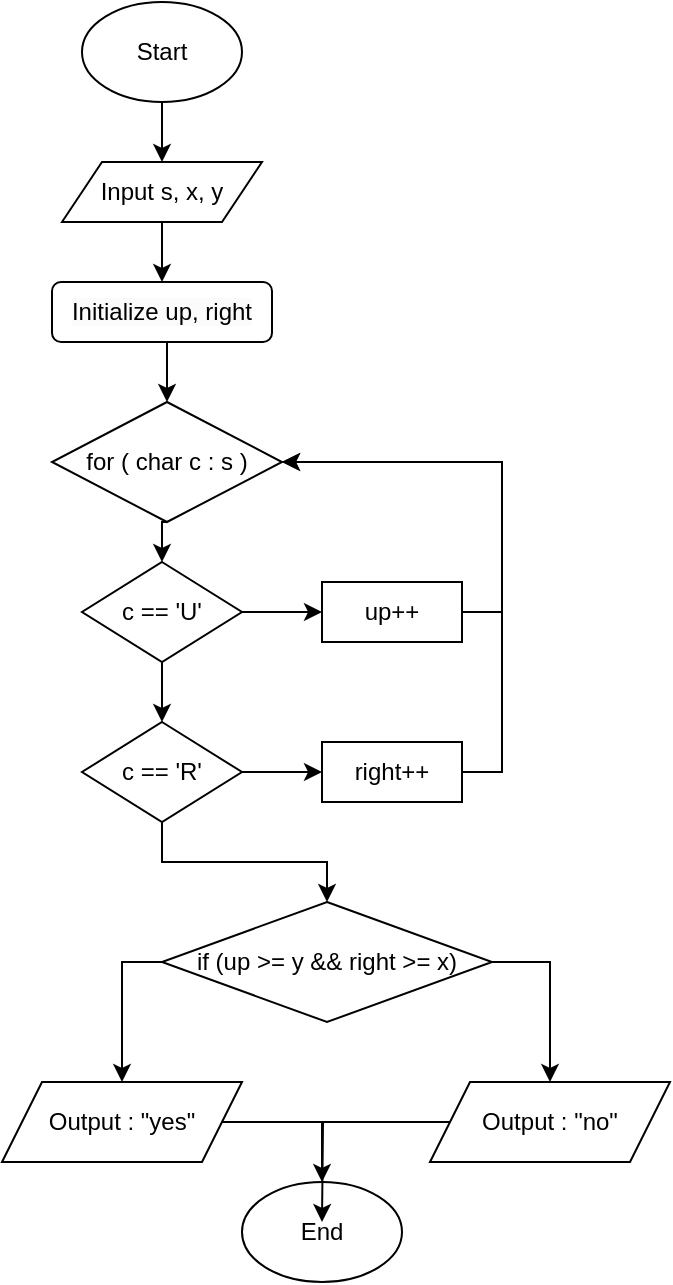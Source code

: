 <mxfile version="24.9.1">
  <diagram name="Сторінка-1" id="WG7Ue9zAL-weg55wsf1G">
    <mxGraphModel dx="1680" dy="743" grid="1" gridSize="10" guides="1" tooltips="1" connect="1" arrows="1" fold="1" page="1" pageScale="1" pageWidth="827" pageHeight="1169" math="0" shadow="0">
      <root>
        <mxCell id="0" />
        <mxCell id="1" parent="0" />
        <mxCell id="dng1M8JYbMJ5DtCI-p1E-4" value="" style="edgeStyle=orthogonalEdgeStyle;rounded=0;orthogonalLoop=1;jettySize=auto;html=1;" edge="1" parent="1" source="dng1M8JYbMJ5DtCI-p1E-1" target="dng1M8JYbMJ5DtCI-p1E-3">
          <mxGeometry relative="1" as="geometry" />
        </mxCell>
        <mxCell id="dng1M8JYbMJ5DtCI-p1E-1" value="Start" style="ellipse;whiteSpace=wrap;html=1;" vertex="1" parent="1">
          <mxGeometry x="120" y="40" width="80" height="50" as="geometry" />
        </mxCell>
        <mxCell id="dng1M8JYbMJ5DtCI-p1E-2" value="End" style="ellipse;whiteSpace=wrap;html=1;" vertex="1" parent="1">
          <mxGeometry x="200" y="630" width="80" height="50" as="geometry" />
        </mxCell>
        <mxCell id="dng1M8JYbMJ5DtCI-p1E-7" value="" style="edgeStyle=orthogonalEdgeStyle;rounded=0;orthogonalLoop=1;jettySize=auto;html=1;" edge="1" parent="1" source="dng1M8JYbMJ5DtCI-p1E-3" target="dng1M8JYbMJ5DtCI-p1E-6">
          <mxGeometry relative="1" as="geometry" />
        </mxCell>
        <mxCell id="dng1M8JYbMJ5DtCI-p1E-3" value="Input s, x, y" style="shape=parallelogram;perimeter=parallelogramPerimeter;whiteSpace=wrap;html=1;fixedSize=1;" vertex="1" parent="1">
          <mxGeometry x="110" y="120" width="100" height="30" as="geometry" />
        </mxCell>
        <mxCell id="dng1M8JYbMJ5DtCI-p1E-12" style="edgeStyle=orthogonalEdgeStyle;rounded=0;orthogonalLoop=1;jettySize=auto;html=1;exitX=0.5;exitY=1;exitDx=0;exitDy=0;entryX=0.5;entryY=0;entryDx=0;entryDy=0;" edge="1" parent="1" source="dng1M8JYbMJ5DtCI-p1E-6" target="dng1M8JYbMJ5DtCI-p1E-8">
          <mxGeometry relative="1" as="geometry" />
        </mxCell>
        <mxCell id="dng1M8JYbMJ5DtCI-p1E-6" value="&lt;span style=&quot;color: rgb(0, 0, 0); font-family: Helvetica; font-size: 12px; font-style: normal; font-variant-ligatures: normal; font-variant-caps: normal; font-weight: 400; letter-spacing: normal; orphans: 2; text-align: center; text-indent: 0px; text-transform: none; widows: 2; word-spacing: 0px; -webkit-text-stroke-width: 0px; white-space: normal; background-color: rgb(251, 251, 251); text-decoration-thickness: initial; text-decoration-style: initial; text-decoration-color: initial; display: inline !important; float: none;&quot;&gt;Initialize up, right&lt;/span&gt;" style="rounded=1;whiteSpace=wrap;html=1;" vertex="1" parent="1">
          <mxGeometry x="105" y="180" width="110" height="30" as="geometry" />
        </mxCell>
        <mxCell id="dng1M8JYbMJ5DtCI-p1E-13" style="edgeStyle=orthogonalEdgeStyle;rounded=0;orthogonalLoop=1;jettySize=auto;html=1;exitX=0.5;exitY=1;exitDx=0;exitDy=0;entryX=0.5;entryY=0;entryDx=0;entryDy=0;" edge="1" parent="1" source="dng1M8JYbMJ5DtCI-p1E-8" target="dng1M8JYbMJ5DtCI-p1E-9">
          <mxGeometry relative="1" as="geometry" />
        </mxCell>
        <mxCell id="dng1M8JYbMJ5DtCI-p1E-8" value="for ( char c : s )" style="rhombus;whiteSpace=wrap;html=1;" vertex="1" parent="1">
          <mxGeometry x="105" y="240" width="115" height="60" as="geometry" />
        </mxCell>
        <mxCell id="dng1M8JYbMJ5DtCI-p1E-14" style="edgeStyle=orthogonalEdgeStyle;rounded=0;orthogonalLoop=1;jettySize=auto;html=1;exitX=0.5;exitY=1;exitDx=0;exitDy=0;entryX=0.5;entryY=0;entryDx=0;entryDy=0;" edge="1" parent="1" source="dng1M8JYbMJ5DtCI-p1E-9" target="dng1M8JYbMJ5DtCI-p1E-10">
          <mxGeometry relative="1" as="geometry" />
        </mxCell>
        <mxCell id="dng1M8JYbMJ5DtCI-p1E-17" style="edgeStyle=orthogonalEdgeStyle;rounded=0;orthogonalLoop=1;jettySize=auto;html=1;exitX=1;exitY=0.5;exitDx=0;exitDy=0;entryX=0;entryY=0.5;entryDx=0;entryDy=0;" edge="1" parent="1" source="dng1M8JYbMJ5DtCI-p1E-9" target="dng1M8JYbMJ5DtCI-p1E-15">
          <mxGeometry relative="1" as="geometry" />
        </mxCell>
        <mxCell id="dng1M8JYbMJ5DtCI-p1E-9" value="c == &#39;U&#39;" style="rhombus;whiteSpace=wrap;html=1;" vertex="1" parent="1">
          <mxGeometry x="120" y="320" width="80" height="50" as="geometry" />
        </mxCell>
        <mxCell id="dng1M8JYbMJ5DtCI-p1E-18" style="edgeStyle=orthogonalEdgeStyle;rounded=0;orthogonalLoop=1;jettySize=auto;html=1;exitX=1;exitY=0.5;exitDx=0;exitDy=0;" edge="1" parent="1" source="dng1M8JYbMJ5DtCI-p1E-10" target="dng1M8JYbMJ5DtCI-p1E-16">
          <mxGeometry relative="1" as="geometry" />
        </mxCell>
        <mxCell id="dng1M8JYbMJ5DtCI-p1E-22" value="" style="edgeStyle=orthogonalEdgeStyle;rounded=0;orthogonalLoop=1;jettySize=auto;html=1;" edge="1" parent="1" source="dng1M8JYbMJ5DtCI-p1E-10" target="dng1M8JYbMJ5DtCI-p1E-21">
          <mxGeometry relative="1" as="geometry" />
        </mxCell>
        <mxCell id="dng1M8JYbMJ5DtCI-p1E-10" value="c == &#39;R&#39;" style="rhombus;whiteSpace=wrap;html=1;" vertex="1" parent="1">
          <mxGeometry x="120" y="400" width="80" height="50" as="geometry" />
        </mxCell>
        <mxCell id="dng1M8JYbMJ5DtCI-p1E-19" style="edgeStyle=orthogonalEdgeStyle;rounded=0;orthogonalLoop=1;jettySize=auto;html=1;exitX=1;exitY=0.5;exitDx=0;exitDy=0;entryX=1;entryY=0.5;entryDx=0;entryDy=0;" edge="1" parent="1" source="dng1M8JYbMJ5DtCI-p1E-15" target="dng1M8JYbMJ5DtCI-p1E-8">
          <mxGeometry relative="1" as="geometry" />
        </mxCell>
        <mxCell id="dng1M8JYbMJ5DtCI-p1E-15" value="up++" style="rounded=0;whiteSpace=wrap;html=1;" vertex="1" parent="1">
          <mxGeometry x="240" y="330" width="70" height="30" as="geometry" />
        </mxCell>
        <mxCell id="dng1M8JYbMJ5DtCI-p1E-20" style="edgeStyle=orthogonalEdgeStyle;rounded=0;orthogonalLoop=1;jettySize=auto;html=1;exitX=1;exitY=0.5;exitDx=0;exitDy=0;" edge="1" parent="1" source="dng1M8JYbMJ5DtCI-p1E-16">
          <mxGeometry relative="1" as="geometry">
            <mxPoint x="220" y="270" as="targetPoint" />
            <Array as="points">
              <mxPoint x="330" y="425" />
              <mxPoint x="330" y="270" />
            </Array>
          </mxGeometry>
        </mxCell>
        <mxCell id="dng1M8JYbMJ5DtCI-p1E-16" value="right++" style="rounded=0;whiteSpace=wrap;html=1;" vertex="1" parent="1">
          <mxGeometry x="240" y="410" width="70" height="30" as="geometry" />
        </mxCell>
        <mxCell id="dng1M8JYbMJ5DtCI-p1E-25" style="edgeStyle=orthogonalEdgeStyle;rounded=0;orthogonalLoop=1;jettySize=auto;html=1;exitX=0;exitY=0.5;exitDx=0;exitDy=0;" edge="1" parent="1" source="dng1M8JYbMJ5DtCI-p1E-21" target="dng1M8JYbMJ5DtCI-p1E-23">
          <mxGeometry relative="1" as="geometry" />
        </mxCell>
        <mxCell id="dng1M8JYbMJ5DtCI-p1E-26" style="edgeStyle=orthogonalEdgeStyle;rounded=0;orthogonalLoop=1;jettySize=auto;html=1;exitX=1;exitY=0.5;exitDx=0;exitDy=0;" edge="1" parent="1" source="dng1M8JYbMJ5DtCI-p1E-21" target="dng1M8JYbMJ5DtCI-p1E-24">
          <mxGeometry relative="1" as="geometry" />
        </mxCell>
        <mxCell id="dng1M8JYbMJ5DtCI-p1E-21" value="if (up &amp;gt;= y &amp;amp;&amp;amp; right &amp;gt;= x)" style="rhombus;whiteSpace=wrap;html=1;" vertex="1" parent="1">
          <mxGeometry x="160" y="490" width="165" height="60" as="geometry" />
        </mxCell>
        <mxCell id="dng1M8JYbMJ5DtCI-p1E-27" style="edgeStyle=orthogonalEdgeStyle;rounded=0;orthogonalLoop=1;jettySize=auto;html=1;exitX=1;exitY=0.5;exitDx=0;exitDy=0;" edge="1" parent="1" source="dng1M8JYbMJ5DtCI-p1E-23" target="dng1M8JYbMJ5DtCI-p1E-2">
          <mxGeometry relative="1" as="geometry">
            <Array as="points">
              <mxPoint x="240" y="600" />
            </Array>
          </mxGeometry>
        </mxCell>
        <mxCell id="dng1M8JYbMJ5DtCI-p1E-23" value="Output : &quot;yes&quot;" style="shape=parallelogram;perimeter=parallelogramPerimeter;whiteSpace=wrap;html=1;fixedSize=1;" vertex="1" parent="1">
          <mxGeometry x="80" y="580" width="120" height="40" as="geometry" />
        </mxCell>
        <mxCell id="dng1M8JYbMJ5DtCI-p1E-28" style="edgeStyle=orthogonalEdgeStyle;rounded=0;orthogonalLoop=1;jettySize=auto;html=1;exitX=0;exitY=0.5;exitDx=0;exitDy=0;" edge="1" parent="1" source="dng1M8JYbMJ5DtCI-p1E-24">
          <mxGeometry relative="1" as="geometry">
            <mxPoint x="240" y="650" as="targetPoint" />
          </mxGeometry>
        </mxCell>
        <mxCell id="dng1M8JYbMJ5DtCI-p1E-24" value="Output : &quot;no&quot;" style="shape=parallelogram;perimeter=parallelogramPerimeter;whiteSpace=wrap;html=1;fixedSize=1;" vertex="1" parent="1">
          <mxGeometry x="294" y="580" width="120" height="40" as="geometry" />
        </mxCell>
      </root>
    </mxGraphModel>
  </diagram>
</mxfile>
